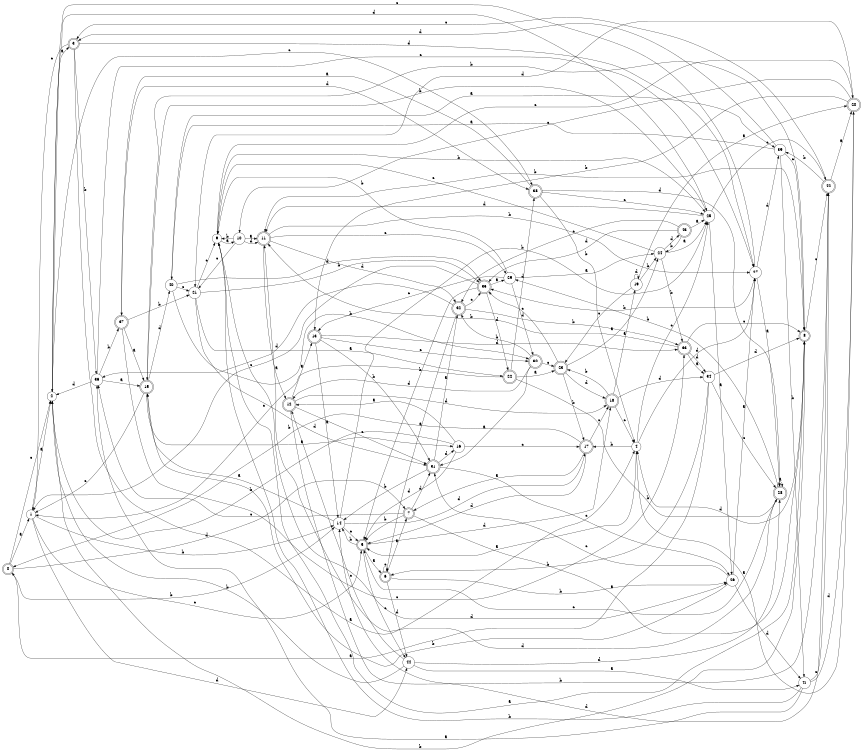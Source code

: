 digraph n36_1 {
__start0 [label="" shape="none"];

rankdir=LR;
size="8,5";

s0 [style="rounded,filled", color="black", fillcolor="white" shape="doublecircle", label="0"];
s1 [style="filled", color="black", fillcolor="white" shape="circle", label="1"];
s2 [style="filled", color="black", fillcolor="white" shape="circle", label="2"];
s3 [style="rounded,filled", color="black", fillcolor="white" shape="doublecircle", label="3"];
s4 [style="filled", color="black", fillcolor="white" shape="circle", label="4"];
s5 [style="rounded,filled", color="black", fillcolor="white" shape="doublecircle", label="5"];
s6 [style="rounded,filled", color="black", fillcolor="white" shape="doublecircle", label="6"];
s7 [style="rounded,filled", color="black", fillcolor="white" shape="doublecircle", label="7"];
s8 [style="rounded,filled", color="black", fillcolor="white" shape="doublecircle", label="8"];
s9 [style="filled", color="black", fillcolor="white" shape="circle", label="9"];
s10 [style="filled", color="black", fillcolor="white" shape="circle", label="10"];
s11 [style="rounded,filled", color="black", fillcolor="white" shape="doublecircle", label="11"];
s12 [style="rounded,filled", color="black", fillcolor="white" shape="doublecircle", label="12"];
s13 [style="rounded,filled", color="black", fillcolor="white" shape="doublecircle", label="13"];
s14 [style="filled", color="black", fillcolor="white" shape="circle", label="14"];
s15 [style="rounded,filled", color="black", fillcolor="white" shape="doublecircle", label="15"];
s16 [style="filled", color="black", fillcolor="white" shape="circle", label="16"];
s17 [style="rounded,filled", color="black", fillcolor="white" shape="doublecircle", label="17"];
s18 [style="rounded,filled", color="black", fillcolor="white" shape="doublecircle", label="18"];
s19 [style="filled", color="black", fillcolor="white" shape="circle", label="19"];
s20 [style="rounded,filled", color="black", fillcolor="white" shape="doublecircle", label="20"];
s21 [style="filled", color="black", fillcolor="white" shape="circle", label="21"];
s22 [style="rounded,filled", color="black", fillcolor="white" shape="doublecircle", label="22"];
s23 [style="rounded,filled", color="black", fillcolor="white" shape="doublecircle", label="23"];
s24 [style="filled", color="black", fillcolor="white" shape="circle", label="24"];
s25 [style="filled", color="black", fillcolor="white" shape="circle", label="25"];
s26 [style="filled", color="black", fillcolor="white" shape="circle", label="26"];
s27 [style="filled", color="black", fillcolor="white" shape="circle", label="27"];
s28 [style="rounded,filled", color="black", fillcolor="white" shape="doublecircle", label="28"];
s29 [style="filled", color="black", fillcolor="white" shape="circle", label="29"];
s30 [style="rounded,filled", color="black", fillcolor="white" shape="doublecircle", label="30"];
s31 [style="rounded,filled", color="black", fillcolor="white" shape="doublecircle", label="31"];
s32 [style="rounded,filled", color="black", fillcolor="white" shape="doublecircle", label="32"];
s33 [style="rounded,filled", color="black", fillcolor="white" shape="doublecircle", label="33"];
s34 [style="filled", color="black", fillcolor="white" shape="circle", label="34"];
s35 [style="rounded,filled", color="black", fillcolor="white" shape="doublecircle", label="35"];
s36 [style="filled", color="black", fillcolor="white" shape="circle", label="36"];
s37 [style="rounded,filled", color="black", fillcolor="white" shape="doublecircle", label="37"];
s38 [style="rounded,filled", color="black", fillcolor="white" shape="doublecircle", label="38"];
s39 [style="filled", color="black", fillcolor="white" shape="circle", label="39"];
s40 [style="filled", color="black", fillcolor="white" shape="circle", label="40"];
s41 [style="filled", color="black", fillcolor="white" shape="circle", label="41"];
s42 [style="rounded,filled", color="black", fillcolor="white" shape="doublecircle", label="42"];
s43 [style="rounded,filled", color="black", fillcolor="white" shape="doublecircle", label="43"];
s44 [style="filled", color="black", fillcolor="white" shape="circle", label="44"];
s0 -> s1 [label="a"];
s0 -> s14 [label="b"];
s0 -> s2 [label="c"];
s0 -> s7 [label="d"];
s1 -> s2 [label="a"];
s1 -> s14 [label="b"];
s1 -> s5 [label="c"];
s1 -> s44 [label="d"];
s2 -> s3 [label="a"];
s2 -> s8 [label="b"];
s2 -> s38 [label="c"];
s2 -> s25 [label="d"];
s3 -> s4 [label="a"];
s3 -> s36 [label="b"];
s3 -> s1 [label="c"];
s3 -> s27 [label="d"];
s4 -> s5 [label="a"];
s4 -> s17 [label="b"];
s4 -> s25 [label="c"];
s4 -> s27 [label="d"];
s5 -> s6 [label="a"];
s5 -> s14 [label="b"];
s5 -> s44 [label="c"];
s5 -> s18 [label="d"];
s6 -> s7 [label="a"];
s6 -> s26 [label="b"];
s6 -> s6 [label="c"];
s6 -> s44 [label="d"];
s7 -> s8 [label="a"];
s7 -> s5 [label="b"];
s7 -> s36 [label="c"];
s7 -> s31 [label="d"];
s8 -> s9 [label="a"];
s8 -> s11 [label="b"];
s8 -> s42 [label="c"];
s8 -> s4 [label="d"];
s9 -> s10 [label="a"];
s9 -> s25 [label="b"];
s9 -> s20 [label="c"];
s9 -> s26 [label="d"];
s10 -> s11 [label="a"];
s10 -> s9 [label="b"];
s10 -> s21 [label="c"];
s10 -> s11 [label="d"];
s11 -> s12 [label="a"];
s11 -> s27 [label="b"];
s11 -> s29 [label="c"];
s11 -> s32 [label="d"];
s12 -> s13 [label="a"];
s12 -> s42 [label="b"];
s12 -> s31 [label="c"];
s12 -> s18 [label="d"];
s13 -> s14 [label="a"];
s13 -> s31 [label="b"];
s13 -> s30 [label="c"];
s13 -> s33 [label="d"];
s14 -> s15 [label="a"];
s14 -> s25 [label="b"];
s14 -> s5 [label="c"];
s14 -> s17 [label="d"];
s15 -> s16 [label="a"];
s15 -> s8 [label="b"];
s15 -> s1 [label="c"];
s15 -> s40 [label="d"];
s16 -> s12 [label="a"];
s16 -> s2 [label="b"];
s16 -> s17 [label="c"];
s16 -> s5 [label="d"];
s17 -> s7 [label="a"];
s17 -> s0 [label="b"];
s17 -> s18 [label="c"];
s17 -> s5 [label="d"];
s18 -> s19 [label="a"];
s18 -> s23 [label="b"];
s18 -> s4 [label="c"];
s18 -> s34 [label="d"];
s19 -> s20 [label="a"];
s19 -> s24 [label="b"];
s19 -> s23 [label="c"];
s19 -> s19 [label="d"];
s20 -> s4 [label="a"];
s20 -> s13 [label="b"];
s20 -> s10 [label="c"];
s20 -> s21 [label="d"];
s21 -> s22 [label="a"];
s21 -> s35 [label="b"];
s21 -> s9 [label="c"];
s21 -> s31 [label="d"];
s22 -> s23 [label="a"];
s22 -> s28 [label="b"];
s22 -> s1 [label="c"];
s22 -> s38 [label="d"];
s23 -> s24 [label="a"];
s23 -> s17 [label="b"];
s23 -> s35 [label="c"];
s23 -> s18 [label="d"];
s24 -> s25 [label="a"];
s24 -> s33 [label="b"];
s24 -> s9 [label="c"];
s24 -> s43 [label="d"];
s25 -> s26 [label="a"];
s25 -> s15 [label="b"];
s25 -> s42 [label="c"];
s25 -> s11 [label="d"];
s26 -> s27 [label="a"];
s26 -> s15 [label="b"];
s26 -> s31 [label="c"];
s26 -> s41 [label="d"];
s27 -> s28 [label="a"];
s27 -> s35 [label="b"];
s27 -> s2 [label="c"];
s27 -> s39 [label="d"];
s28 -> s28 [label="a"];
s28 -> s29 [label="b"];
s28 -> s5 [label="c"];
s28 -> s11 [label="d"];
s29 -> s24 [label="a"];
s29 -> s9 [label="b"];
s29 -> s13 [label="c"];
s29 -> s30 [label="d"];
s30 -> s31 [label="a"];
s30 -> s32 [label="b"];
s30 -> s23 [label="c"];
s30 -> s12 [label="d"];
s31 -> s32 [label="a"];
s31 -> s14 [label="b"];
s31 -> s26 [label="c"];
s31 -> s16 [label="d"];
s32 -> s6 [label="a"];
s32 -> s33 [label="b"];
s32 -> s35 [label="c"];
s32 -> s36 [label="d"];
s33 -> s34 [label="a"];
s33 -> s11 [label="b"];
s33 -> s8 [label="c"];
s33 -> s34 [label="d"];
s34 -> s0 [label="a"];
s34 -> s6 [label="b"];
s34 -> s28 [label="c"];
s34 -> s8 [label="d"];
s35 -> s29 [label="a"];
s35 -> s5 [label="b"];
s35 -> s1 [label="c"];
s35 -> s22 [label="d"];
s36 -> s15 [label="a"];
s36 -> s37 [label="b"];
s36 -> s27 [label="c"];
s36 -> s2 [label="d"];
s37 -> s15 [label="a"];
s37 -> s21 [label="b"];
s37 -> s33 [label="c"];
s37 -> s38 [label="d"];
s38 -> s37 [label="a"];
s38 -> s4 [label="b"];
s38 -> s25 [label="c"];
s38 -> s28 [label="d"];
s39 -> s40 [label="a"];
s39 -> s41 [label="b"];
s39 -> s8 [label="c"];
s39 -> s3 [label="d"];
s40 -> s39 [label="a"];
s40 -> s30 [label="b"];
s40 -> s21 [label="c"];
s40 -> s35 [label="d"];
s41 -> s36 [label="a"];
s41 -> s9 [label="b"];
s41 -> s42 [label="c"];
s41 -> s20 [label="d"];
s42 -> s20 [label="a"];
s42 -> s39 [label="b"];
s42 -> s3 [label="c"];
s42 -> s14 [label="d"];
s43 -> s25 [label="a"];
s43 -> s24 [label="b"];
s43 -> s32 [label="c"];
s43 -> s35 [label="d"];
s44 -> s41 [label="a"];
s44 -> s2 [label="b"];
s44 -> s12 [label="c"];
s44 -> s28 [label="d"];

}